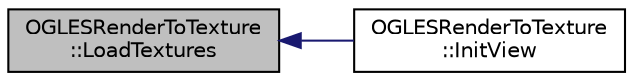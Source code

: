 digraph "OGLESRenderToTexture::LoadTextures"
{
  edge [fontname="Helvetica",fontsize="10",labelfontname="Helvetica",labelfontsize="10"];
  node [fontname="Helvetica",fontsize="10",shape=record];
  rankdir="LR";
  Node1 [label="OGLESRenderToTexture\l::LoadTextures",height=0.2,width=0.4,color="black", fillcolor="grey75", style="filled", fontcolor="black"];
  Node1 -> Node2 [dir="back",color="midnightblue",fontsize="10",style="solid",fontname="Helvetica"];
  Node2 [label="OGLESRenderToTexture\l::InitView",height=0.2,width=0.4,color="black", fillcolor="white", style="filled",URL="$class_o_g_l_e_s_render_to_texture.html#a14a36ec8e7b158fa68f22167e4a1b747"];
}
